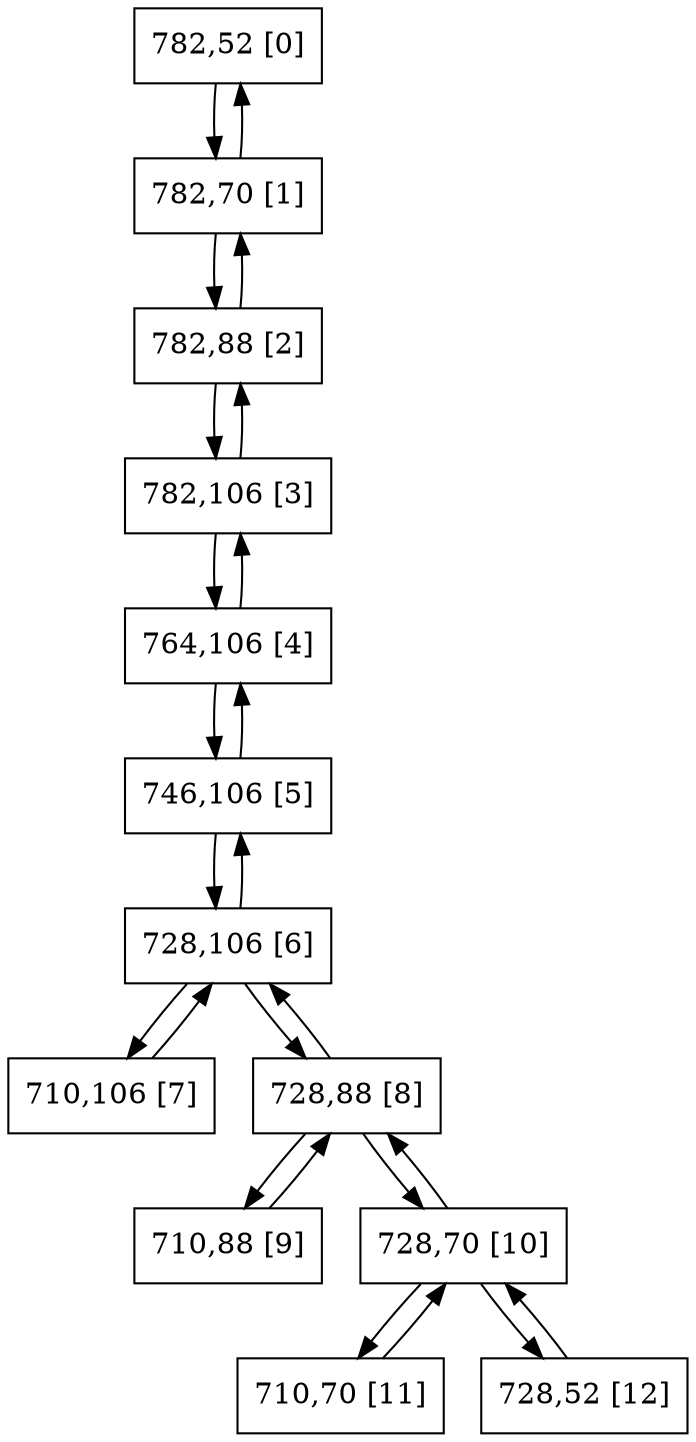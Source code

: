 digraph G {
graph [bgcolor=white size="20,20"]
node [shape=circle color=black]
0[shape = polygon, sides = 4, label="782,52 [0]", pos = "9,6.75!" ];
1[shape = polygon, sides = 4, label="782,70 [1]", pos = "9,4.5!" ];
2[shape = polygon, sides = 4, label="782,88 [2]", pos = "9,2.25!" ];
3[shape = polygon, sides = 4, label="782,106 [3]", pos = "9,0!" ];
4[shape = polygon, sides = 4, label="764,106 [4]", pos = "6.75,0!" ];
5[shape = polygon, sides = 4, label="746,106 [5]", pos = "4.5,0!" ];
6[shape = polygon, sides = 4, label="728,106 [6]", pos = "2.25,0!" ];
7[shape = polygon, sides = 4, label="710,106 [7]", pos = "0,0!" ];
8[shape = polygon, sides = 4, label="728,88 [8]", pos = "2.25,2.25!" ];
9[shape = polygon, sides = 4, label="710,88 [9]", pos = "0,2.25!" ];
10[shape = polygon, sides = 4, label="728,70 [10]", pos = "2.25,4.5!" ];
11[shape = polygon, sides = 4, label="710,70 [11]", pos = "0,4.5!" ];
12[shape = polygon, sides = 4, label="728,52 [12]", pos = "2.25,6.75!" ];
0->1 ;
1->0 ;
1->2 ;
2->1 ;
2->3 ;
3->2 ;
3->4 ;
4->3 ;
4->5 ;
5->4 ;
5->6 ;
6->5 ;
6->7 ;
6->8 ;
7->6 ;
8->6 ;
8->9 ;
8->10 ;
9->8 ;
10->8 ;
10->11 ;
10->12 ;
11->10 ;
12->10 ;
}
